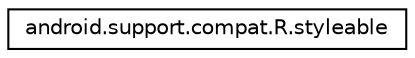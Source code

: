 digraph "Graphical Class Hierarchy"
{
 // INTERACTIVE_SVG=YES
 // LATEX_PDF_SIZE
  edge [fontname="Helvetica",fontsize="10",labelfontname="Helvetica",labelfontsize="10"];
  node [fontname="Helvetica",fontsize="10",shape=record];
  rankdir="LR";
  Node0 [label="android.support.compat.R.styleable",height=0.2,width=0.4,color="black", fillcolor="white", style="filled",URL="$classandroid_1_1support_1_1compat_1_1_r_1_1styleable.html",tooltip=" "];
}
